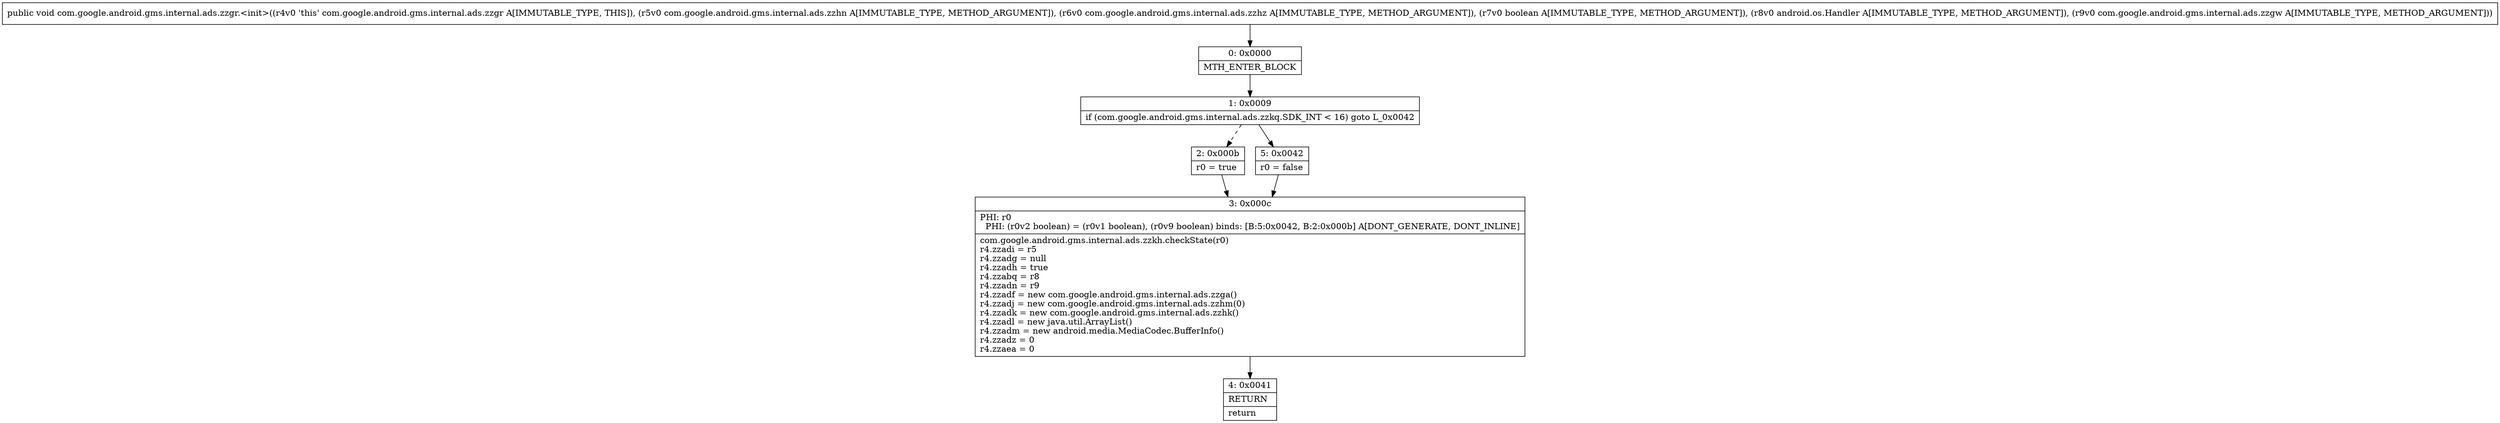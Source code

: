 digraph "CFG forcom.google.android.gms.internal.ads.zzgr.\<init\>(Lcom\/google\/android\/gms\/internal\/ads\/zzhn;Lcom\/google\/android\/gms\/internal\/ads\/zzhz;ZLandroid\/os\/Handler;Lcom\/google\/android\/gms\/internal\/ads\/zzgw;)V" {
Node_0 [shape=record,label="{0\:\ 0x0000|MTH_ENTER_BLOCK\l}"];
Node_1 [shape=record,label="{1\:\ 0x0009|if (com.google.android.gms.internal.ads.zzkq.SDK_INT \< 16) goto L_0x0042\l}"];
Node_2 [shape=record,label="{2\:\ 0x000b|r0 = true\l}"];
Node_3 [shape=record,label="{3\:\ 0x000c|PHI: r0 \l  PHI: (r0v2 boolean) = (r0v1 boolean), (r0v9 boolean) binds: [B:5:0x0042, B:2:0x000b] A[DONT_GENERATE, DONT_INLINE]\l|com.google.android.gms.internal.ads.zzkh.checkState(r0)\lr4.zzadi = r5\lr4.zzadg = null\lr4.zzadh = true\lr4.zzabq = r8\lr4.zzadn = r9\lr4.zzadf = new com.google.android.gms.internal.ads.zzga()\lr4.zzadj = new com.google.android.gms.internal.ads.zzhm(0)\lr4.zzadk = new com.google.android.gms.internal.ads.zzhk()\lr4.zzadl = new java.util.ArrayList()\lr4.zzadm = new android.media.MediaCodec.BufferInfo()\lr4.zzadz = 0\lr4.zzaea = 0\l}"];
Node_4 [shape=record,label="{4\:\ 0x0041|RETURN\l|return\l}"];
Node_5 [shape=record,label="{5\:\ 0x0042|r0 = false\l}"];
MethodNode[shape=record,label="{public void com.google.android.gms.internal.ads.zzgr.\<init\>((r4v0 'this' com.google.android.gms.internal.ads.zzgr A[IMMUTABLE_TYPE, THIS]), (r5v0 com.google.android.gms.internal.ads.zzhn A[IMMUTABLE_TYPE, METHOD_ARGUMENT]), (r6v0 com.google.android.gms.internal.ads.zzhz A[IMMUTABLE_TYPE, METHOD_ARGUMENT]), (r7v0 boolean A[IMMUTABLE_TYPE, METHOD_ARGUMENT]), (r8v0 android.os.Handler A[IMMUTABLE_TYPE, METHOD_ARGUMENT]), (r9v0 com.google.android.gms.internal.ads.zzgw A[IMMUTABLE_TYPE, METHOD_ARGUMENT])) }"];
MethodNode -> Node_0;
Node_0 -> Node_1;
Node_1 -> Node_2[style=dashed];
Node_1 -> Node_5;
Node_2 -> Node_3;
Node_3 -> Node_4;
Node_5 -> Node_3;
}

